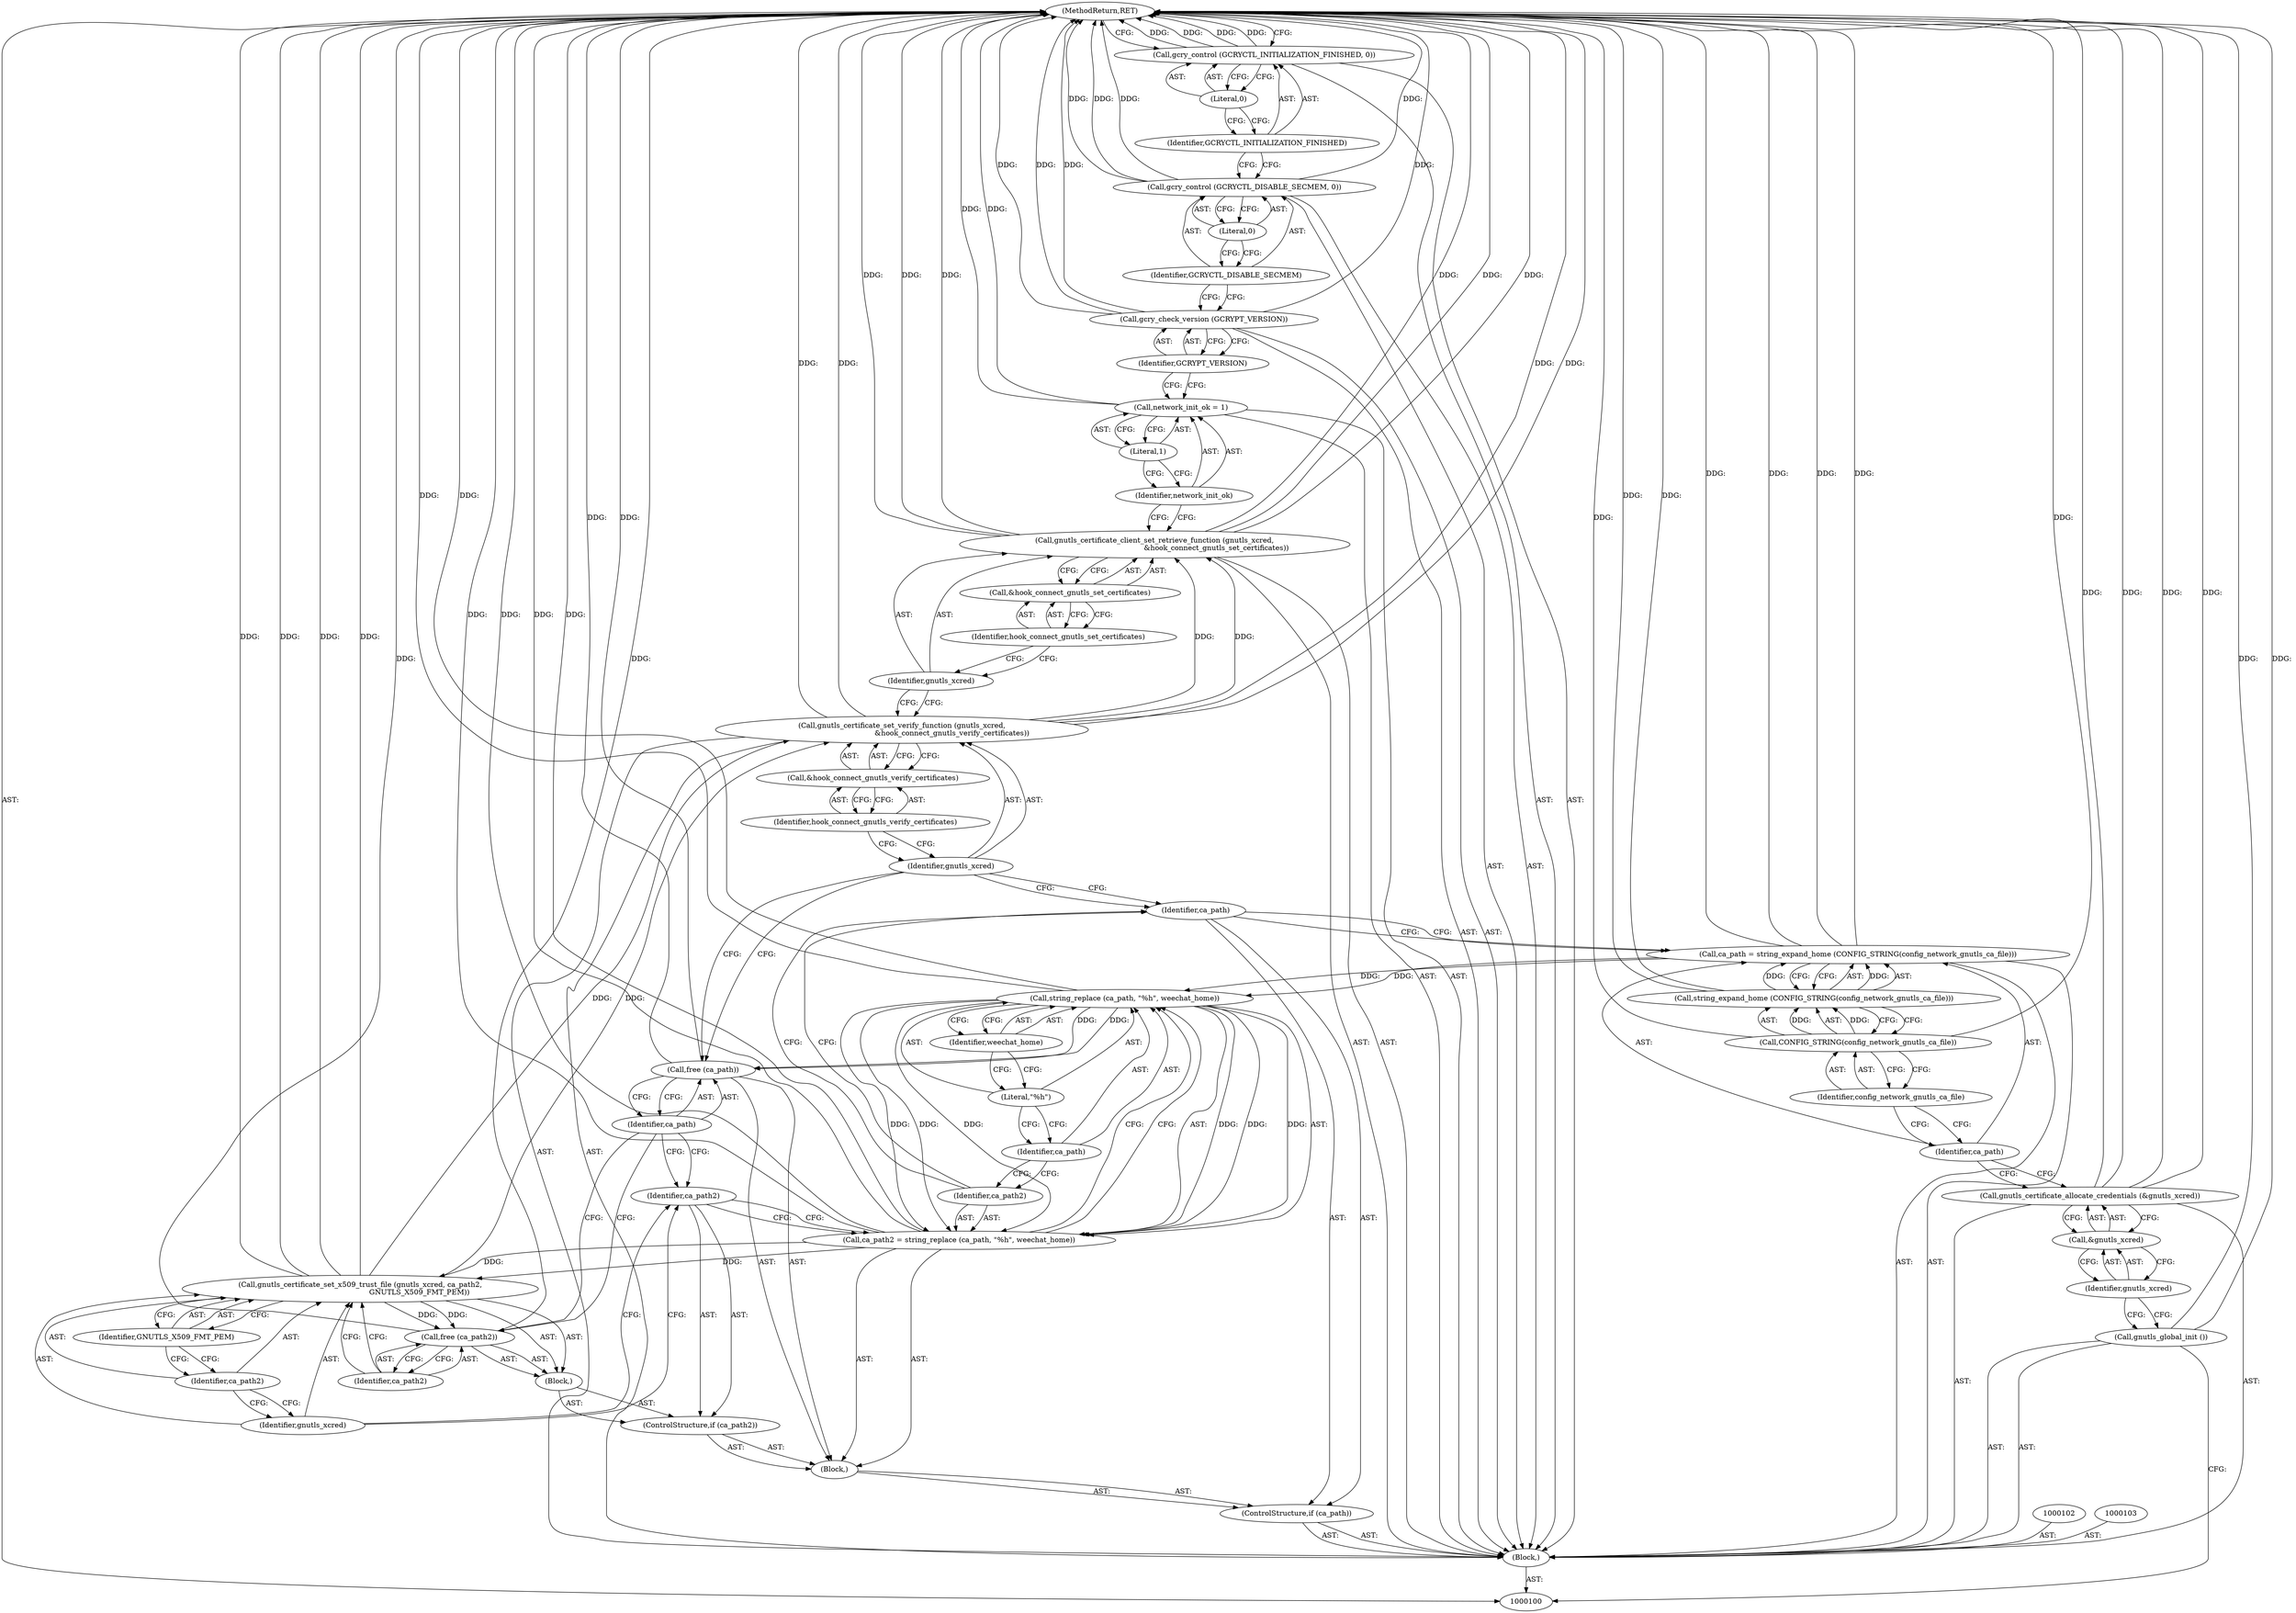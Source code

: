 digraph "0_savannah_c265cad1c95b84abfd4e8d861f25926ef13b5d91_0" {
"1000152" [label="(MethodReturn,RET)"];
"1000113" [label="(ControlStructure,if (ca_path))"];
"1000114" [label="(Identifier,ca_path)"];
"1000115" [label="(Block,)"];
"1000118" [label="(Call,string_replace (ca_path, \"%h\", weechat_home))"];
"1000119" [label="(Identifier,ca_path)"];
"1000120" [label="(Literal,\"%h\")"];
"1000121" [label="(Identifier,weechat_home)"];
"1000116" [label="(Call,ca_path2 = string_replace (ca_path, \"%h\", weechat_home))"];
"1000117" [label="(Identifier,ca_path2)"];
"1000123" [label="(Identifier,ca_path2)"];
"1000122" [label="(ControlStructure,if (ca_path2))"];
"1000124" [label="(Block,)"];
"1000125" [label="(Call,gnutls_certificate_set_x509_trust_file (gnutls_xcred, ca_path2,\n                                                    GNUTLS_X509_FMT_PEM))"];
"1000126" [label="(Identifier,gnutls_xcred)"];
"1000127" [label="(Identifier,ca_path2)"];
"1000128" [label="(Identifier,GNUTLS_X509_FMT_PEM)"];
"1000129" [label="(Call,free (ca_path2))"];
"1000130" [label="(Identifier,ca_path2)"];
"1000132" [label="(Identifier,ca_path)"];
"1000131" [label="(Call,free (ca_path))"];
"1000101" [label="(Block,)"];
"1000133" [label="(Call,gnutls_certificate_set_verify_function (gnutls_xcred,\n                                            &hook_connect_gnutls_verify_certificates))"];
"1000134" [label="(Identifier,gnutls_xcred)"];
"1000135" [label="(Call,&hook_connect_gnutls_verify_certificates)"];
"1000136" [label="(Identifier,hook_connect_gnutls_verify_certificates)"];
"1000137" [label="(Call,gnutls_certificate_client_set_retrieve_function (gnutls_xcred,\n                                                      &hook_connect_gnutls_set_certificates))"];
"1000138" [label="(Identifier,gnutls_xcred)"];
"1000139" [label="(Call,&hook_connect_gnutls_set_certificates)"];
"1000140" [label="(Identifier,hook_connect_gnutls_set_certificates)"];
"1000143" [label="(Literal,1)"];
"1000141" [label="(Call,network_init_ok = 1)"];
"1000142" [label="(Identifier,network_init_ok)"];
"1000145" [label="(Identifier,GCRYPT_VERSION)"];
"1000144" [label="(Call,gcry_check_version (GCRYPT_VERSION))"];
"1000147" [label="(Identifier,GCRYCTL_DISABLE_SECMEM)"];
"1000146" [label="(Call,gcry_control (GCRYCTL_DISABLE_SECMEM, 0))"];
"1000148" [label="(Literal,0)"];
"1000150" [label="(Identifier,GCRYCTL_INITIALIZATION_FINISHED)"];
"1000149" [label="(Call,gcry_control (GCRYCTL_INITIALIZATION_FINISHED, 0))"];
"1000151" [label="(Literal,0)"];
"1000104" [label="(Call,gnutls_global_init ())"];
"1000105" [label="(Call,gnutls_certificate_allocate_credentials (&gnutls_xcred))"];
"1000106" [label="(Call,&gnutls_xcred)"];
"1000107" [label="(Identifier,gnutls_xcred)"];
"1000110" [label="(Call,string_expand_home (CONFIG_STRING(config_network_gnutls_ca_file)))"];
"1000111" [label="(Call,CONFIG_STRING(config_network_gnutls_ca_file))"];
"1000108" [label="(Call,ca_path = string_expand_home (CONFIG_STRING(config_network_gnutls_ca_file)))"];
"1000109" [label="(Identifier,ca_path)"];
"1000112" [label="(Identifier,config_network_gnutls_ca_file)"];
"1000152" -> "1000100"  [label="AST: "];
"1000152" -> "1000149"  [label="CFG: "];
"1000116" -> "1000152"  [label="DDG: "];
"1000116" -> "1000152"  [label="DDG: "];
"1000129" -> "1000152"  [label="DDG: "];
"1000141" -> "1000152"  [label="DDG: "];
"1000125" -> "1000152"  [label="DDG: "];
"1000125" -> "1000152"  [label="DDG: "];
"1000104" -> "1000152"  [label="DDG: "];
"1000105" -> "1000152"  [label="DDG: "];
"1000105" -> "1000152"  [label="DDG: "];
"1000118" -> "1000152"  [label="DDG: "];
"1000149" -> "1000152"  [label="DDG: "];
"1000149" -> "1000152"  [label="DDG: "];
"1000144" -> "1000152"  [label="DDG: "];
"1000144" -> "1000152"  [label="DDG: "];
"1000146" -> "1000152"  [label="DDG: "];
"1000146" -> "1000152"  [label="DDG: "];
"1000131" -> "1000152"  [label="DDG: "];
"1000137" -> "1000152"  [label="DDG: "];
"1000137" -> "1000152"  [label="DDG: "];
"1000137" -> "1000152"  [label="DDG: "];
"1000133" -> "1000152"  [label="DDG: "];
"1000133" -> "1000152"  [label="DDG: "];
"1000111" -> "1000152"  [label="DDG: "];
"1000108" -> "1000152"  [label="DDG: "];
"1000108" -> "1000152"  [label="DDG: "];
"1000110" -> "1000152"  [label="DDG: "];
"1000113" -> "1000101"  [label="AST: "];
"1000114" -> "1000113"  [label="AST: "];
"1000115" -> "1000113"  [label="AST: "];
"1000114" -> "1000113"  [label="AST: "];
"1000114" -> "1000108"  [label="CFG: "];
"1000117" -> "1000114"  [label="CFG: "];
"1000134" -> "1000114"  [label="CFG: "];
"1000115" -> "1000113"  [label="AST: "];
"1000116" -> "1000115"  [label="AST: "];
"1000122" -> "1000115"  [label="AST: "];
"1000131" -> "1000115"  [label="AST: "];
"1000118" -> "1000116"  [label="AST: "];
"1000118" -> "1000121"  [label="CFG: "];
"1000119" -> "1000118"  [label="AST: "];
"1000120" -> "1000118"  [label="AST: "];
"1000121" -> "1000118"  [label="AST: "];
"1000116" -> "1000118"  [label="CFG: "];
"1000118" -> "1000152"  [label="DDG: "];
"1000118" -> "1000116"  [label="DDG: "];
"1000118" -> "1000116"  [label="DDG: "];
"1000118" -> "1000116"  [label="DDG: "];
"1000108" -> "1000118"  [label="DDG: "];
"1000118" -> "1000131"  [label="DDG: "];
"1000119" -> "1000118"  [label="AST: "];
"1000119" -> "1000117"  [label="CFG: "];
"1000120" -> "1000119"  [label="CFG: "];
"1000120" -> "1000118"  [label="AST: "];
"1000120" -> "1000119"  [label="CFG: "];
"1000121" -> "1000120"  [label="CFG: "];
"1000121" -> "1000118"  [label="AST: "];
"1000121" -> "1000120"  [label="CFG: "];
"1000118" -> "1000121"  [label="CFG: "];
"1000116" -> "1000115"  [label="AST: "];
"1000116" -> "1000118"  [label="CFG: "];
"1000117" -> "1000116"  [label="AST: "];
"1000118" -> "1000116"  [label="AST: "];
"1000123" -> "1000116"  [label="CFG: "];
"1000116" -> "1000152"  [label="DDG: "];
"1000116" -> "1000152"  [label="DDG: "];
"1000118" -> "1000116"  [label="DDG: "];
"1000118" -> "1000116"  [label="DDG: "];
"1000118" -> "1000116"  [label="DDG: "];
"1000116" -> "1000125"  [label="DDG: "];
"1000117" -> "1000116"  [label="AST: "];
"1000117" -> "1000114"  [label="CFG: "];
"1000119" -> "1000117"  [label="CFG: "];
"1000123" -> "1000122"  [label="AST: "];
"1000123" -> "1000116"  [label="CFG: "];
"1000126" -> "1000123"  [label="CFG: "];
"1000132" -> "1000123"  [label="CFG: "];
"1000122" -> "1000115"  [label="AST: "];
"1000123" -> "1000122"  [label="AST: "];
"1000124" -> "1000122"  [label="AST: "];
"1000124" -> "1000122"  [label="AST: "];
"1000125" -> "1000124"  [label="AST: "];
"1000129" -> "1000124"  [label="AST: "];
"1000125" -> "1000124"  [label="AST: "];
"1000125" -> "1000128"  [label="CFG: "];
"1000126" -> "1000125"  [label="AST: "];
"1000127" -> "1000125"  [label="AST: "];
"1000128" -> "1000125"  [label="AST: "];
"1000130" -> "1000125"  [label="CFG: "];
"1000125" -> "1000152"  [label="DDG: "];
"1000125" -> "1000152"  [label="DDG: "];
"1000116" -> "1000125"  [label="DDG: "];
"1000125" -> "1000129"  [label="DDG: "];
"1000125" -> "1000133"  [label="DDG: "];
"1000126" -> "1000125"  [label="AST: "];
"1000126" -> "1000123"  [label="CFG: "];
"1000127" -> "1000126"  [label="CFG: "];
"1000127" -> "1000125"  [label="AST: "];
"1000127" -> "1000126"  [label="CFG: "];
"1000128" -> "1000127"  [label="CFG: "];
"1000128" -> "1000125"  [label="AST: "];
"1000128" -> "1000127"  [label="CFG: "];
"1000125" -> "1000128"  [label="CFG: "];
"1000129" -> "1000124"  [label="AST: "];
"1000129" -> "1000130"  [label="CFG: "];
"1000130" -> "1000129"  [label="AST: "];
"1000132" -> "1000129"  [label="CFG: "];
"1000129" -> "1000152"  [label="DDG: "];
"1000125" -> "1000129"  [label="DDG: "];
"1000130" -> "1000129"  [label="AST: "];
"1000130" -> "1000125"  [label="CFG: "];
"1000129" -> "1000130"  [label="CFG: "];
"1000132" -> "1000131"  [label="AST: "];
"1000132" -> "1000129"  [label="CFG: "];
"1000132" -> "1000123"  [label="CFG: "];
"1000131" -> "1000132"  [label="CFG: "];
"1000131" -> "1000115"  [label="AST: "];
"1000131" -> "1000132"  [label="CFG: "];
"1000132" -> "1000131"  [label="AST: "];
"1000134" -> "1000131"  [label="CFG: "];
"1000131" -> "1000152"  [label="DDG: "];
"1000118" -> "1000131"  [label="DDG: "];
"1000101" -> "1000100"  [label="AST: "];
"1000102" -> "1000101"  [label="AST: "];
"1000103" -> "1000101"  [label="AST: "];
"1000104" -> "1000101"  [label="AST: "];
"1000105" -> "1000101"  [label="AST: "];
"1000108" -> "1000101"  [label="AST: "];
"1000113" -> "1000101"  [label="AST: "];
"1000133" -> "1000101"  [label="AST: "];
"1000137" -> "1000101"  [label="AST: "];
"1000141" -> "1000101"  [label="AST: "];
"1000144" -> "1000101"  [label="AST: "];
"1000146" -> "1000101"  [label="AST: "];
"1000149" -> "1000101"  [label="AST: "];
"1000133" -> "1000101"  [label="AST: "];
"1000133" -> "1000135"  [label="CFG: "];
"1000134" -> "1000133"  [label="AST: "];
"1000135" -> "1000133"  [label="AST: "];
"1000138" -> "1000133"  [label="CFG: "];
"1000133" -> "1000152"  [label="DDG: "];
"1000133" -> "1000152"  [label="DDG: "];
"1000125" -> "1000133"  [label="DDG: "];
"1000133" -> "1000137"  [label="DDG: "];
"1000134" -> "1000133"  [label="AST: "];
"1000134" -> "1000131"  [label="CFG: "];
"1000134" -> "1000114"  [label="CFG: "];
"1000136" -> "1000134"  [label="CFG: "];
"1000135" -> "1000133"  [label="AST: "];
"1000135" -> "1000136"  [label="CFG: "];
"1000136" -> "1000135"  [label="AST: "];
"1000133" -> "1000135"  [label="CFG: "];
"1000136" -> "1000135"  [label="AST: "];
"1000136" -> "1000134"  [label="CFG: "];
"1000135" -> "1000136"  [label="CFG: "];
"1000137" -> "1000101"  [label="AST: "];
"1000137" -> "1000139"  [label="CFG: "];
"1000138" -> "1000137"  [label="AST: "];
"1000139" -> "1000137"  [label="AST: "];
"1000142" -> "1000137"  [label="CFG: "];
"1000137" -> "1000152"  [label="DDG: "];
"1000137" -> "1000152"  [label="DDG: "];
"1000137" -> "1000152"  [label="DDG: "];
"1000133" -> "1000137"  [label="DDG: "];
"1000138" -> "1000137"  [label="AST: "];
"1000138" -> "1000133"  [label="CFG: "];
"1000140" -> "1000138"  [label="CFG: "];
"1000139" -> "1000137"  [label="AST: "];
"1000139" -> "1000140"  [label="CFG: "];
"1000140" -> "1000139"  [label="AST: "];
"1000137" -> "1000139"  [label="CFG: "];
"1000140" -> "1000139"  [label="AST: "];
"1000140" -> "1000138"  [label="CFG: "];
"1000139" -> "1000140"  [label="CFG: "];
"1000143" -> "1000141"  [label="AST: "];
"1000143" -> "1000142"  [label="CFG: "];
"1000141" -> "1000143"  [label="CFG: "];
"1000141" -> "1000101"  [label="AST: "];
"1000141" -> "1000143"  [label="CFG: "];
"1000142" -> "1000141"  [label="AST: "];
"1000143" -> "1000141"  [label="AST: "];
"1000145" -> "1000141"  [label="CFG: "];
"1000141" -> "1000152"  [label="DDG: "];
"1000142" -> "1000141"  [label="AST: "];
"1000142" -> "1000137"  [label="CFG: "];
"1000143" -> "1000142"  [label="CFG: "];
"1000145" -> "1000144"  [label="AST: "];
"1000145" -> "1000141"  [label="CFG: "];
"1000144" -> "1000145"  [label="CFG: "];
"1000144" -> "1000101"  [label="AST: "];
"1000144" -> "1000145"  [label="CFG: "];
"1000145" -> "1000144"  [label="AST: "];
"1000147" -> "1000144"  [label="CFG: "];
"1000144" -> "1000152"  [label="DDG: "];
"1000144" -> "1000152"  [label="DDG: "];
"1000147" -> "1000146"  [label="AST: "];
"1000147" -> "1000144"  [label="CFG: "];
"1000148" -> "1000147"  [label="CFG: "];
"1000146" -> "1000101"  [label="AST: "];
"1000146" -> "1000148"  [label="CFG: "];
"1000147" -> "1000146"  [label="AST: "];
"1000148" -> "1000146"  [label="AST: "];
"1000150" -> "1000146"  [label="CFG: "];
"1000146" -> "1000152"  [label="DDG: "];
"1000146" -> "1000152"  [label="DDG: "];
"1000148" -> "1000146"  [label="AST: "];
"1000148" -> "1000147"  [label="CFG: "];
"1000146" -> "1000148"  [label="CFG: "];
"1000150" -> "1000149"  [label="AST: "];
"1000150" -> "1000146"  [label="CFG: "];
"1000151" -> "1000150"  [label="CFG: "];
"1000149" -> "1000101"  [label="AST: "];
"1000149" -> "1000151"  [label="CFG: "];
"1000150" -> "1000149"  [label="AST: "];
"1000151" -> "1000149"  [label="AST: "];
"1000152" -> "1000149"  [label="CFG: "];
"1000149" -> "1000152"  [label="DDG: "];
"1000149" -> "1000152"  [label="DDG: "];
"1000151" -> "1000149"  [label="AST: "];
"1000151" -> "1000150"  [label="CFG: "];
"1000149" -> "1000151"  [label="CFG: "];
"1000104" -> "1000101"  [label="AST: "];
"1000104" -> "1000100"  [label="CFG: "];
"1000107" -> "1000104"  [label="CFG: "];
"1000104" -> "1000152"  [label="DDG: "];
"1000105" -> "1000101"  [label="AST: "];
"1000105" -> "1000106"  [label="CFG: "];
"1000106" -> "1000105"  [label="AST: "];
"1000109" -> "1000105"  [label="CFG: "];
"1000105" -> "1000152"  [label="DDG: "];
"1000105" -> "1000152"  [label="DDG: "];
"1000106" -> "1000105"  [label="AST: "];
"1000106" -> "1000107"  [label="CFG: "];
"1000107" -> "1000106"  [label="AST: "];
"1000105" -> "1000106"  [label="CFG: "];
"1000107" -> "1000106"  [label="AST: "];
"1000107" -> "1000104"  [label="CFG: "];
"1000106" -> "1000107"  [label="CFG: "];
"1000110" -> "1000108"  [label="AST: "];
"1000110" -> "1000111"  [label="CFG: "];
"1000111" -> "1000110"  [label="AST: "];
"1000108" -> "1000110"  [label="CFG: "];
"1000110" -> "1000152"  [label="DDG: "];
"1000110" -> "1000108"  [label="DDG: "];
"1000111" -> "1000110"  [label="DDG: "];
"1000111" -> "1000110"  [label="AST: "];
"1000111" -> "1000112"  [label="CFG: "];
"1000112" -> "1000111"  [label="AST: "];
"1000110" -> "1000111"  [label="CFG: "];
"1000111" -> "1000152"  [label="DDG: "];
"1000111" -> "1000110"  [label="DDG: "];
"1000108" -> "1000101"  [label="AST: "];
"1000108" -> "1000110"  [label="CFG: "];
"1000109" -> "1000108"  [label="AST: "];
"1000110" -> "1000108"  [label="AST: "];
"1000114" -> "1000108"  [label="CFG: "];
"1000108" -> "1000152"  [label="DDG: "];
"1000108" -> "1000152"  [label="DDG: "];
"1000110" -> "1000108"  [label="DDG: "];
"1000108" -> "1000118"  [label="DDG: "];
"1000109" -> "1000108"  [label="AST: "];
"1000109" -> "1000105"  [label="CFG: "];
"1000112" -> "1000109"  [label="CFG: "];
"1000112" -> "1000111"  [label="AST: "];
"1000112" -> "1000109"  [label="CFG: "];
"1000111" -> "1000112"  [label="CFG: "];
}

